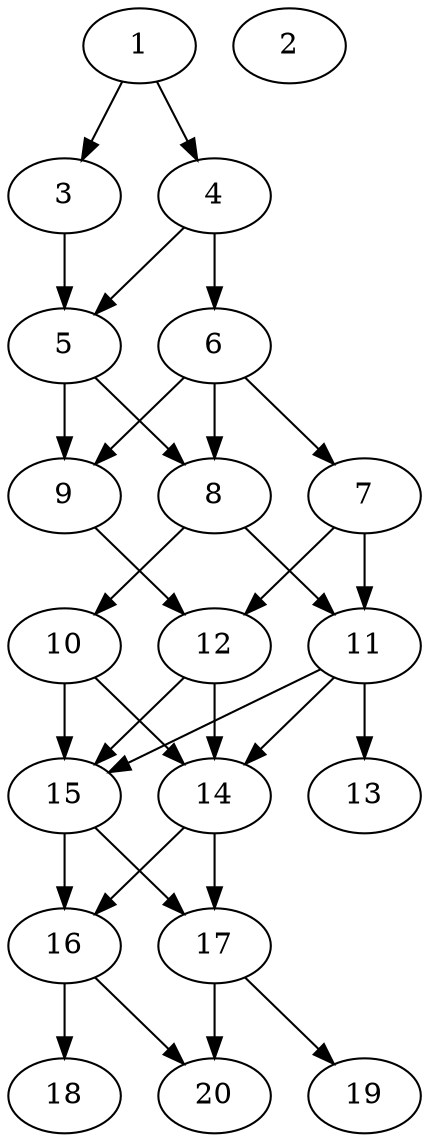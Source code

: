 // DAG automatically generated by daggen at Sat Jul 27 15:36:52 2019
// ./daggen --dot -n 20 --ccr 0.3 --fat 0.4 --regular 0.5 --density 0.8 --mindata 5242880 --maxdata 52428800 
digraph G {
  1 [size="64109227", alpha="0.03", expect_size="19232768"] 
  1 -> 3 [size ="19232768"]
  1 -> 4 [size ="19232768"]
  2 [size="40133973", alpha="0.00", expect_size="12040192"] 
  3 [size="160300373", alpha="0.07", expect_size="48090112"] 
  3 -> 5 [size ="48090112"]
  4 [size="124760747", alpha="0.11", expect_size="37428224"] 
  4 -> 5 [size ="37428224"]
  4 -> 6 [size ="37428224"]
  5 [size="168700587", alpha="0.09", expect_size="50610176"] 
  5 -> 8 [size ="50610176"]
  5 -> 9 [size ="50610176"]
  6 [size="90040320", alpha="0.07", expect_size="27012096"] 
  6 -> 7 [size ="27012096"]
  6 -> 8 [size ="27012096"]
  6 -> 9 [size ="27012096"]
  7 [size="82578773", alpha="0.04", expect_size="24773632"] 
  7 -> 11 [size ="24773632"]
  7 -> 12 [size ="24773632"]
  8 [size="51462827", alpha="0.11", expect_size="15438848"] 
  8 -> 10 [size ="15438848"]
  8 -> 11 [size ="15438848"]
  9 [size="107315200", alpha="0.05", expect_size="32194560"] 
  9 -> 12 [size ="32194560"]
  10 [size="38393173", alpha="0.13", expect_size="11517952"] 
  10 -> 14 [size ="11517952"]
  10 -> 15 [size ="11517952"]
  11 [size="157590187", alpha="0.15", expect_size="47277056"] 
  11 -> 13 [size ="47277056"]
  11 -> 14 [size ="47277056"]
  11 -> 15 [size ="47277056"]
  12 [size="21814613", alpha="0.06", expect_size="6544384"] 
  12 -> 14 [size ="6544384"]
  12 -> 15 [size ="6544384"]
  13 [size="25576107", alpha="0.19", expect_size="7672832"] 
  14 [size="78523733", alpha="0.11", expect_size="23557120"] 
  14 -> 16 [size ="23557120"]
  14 -> 17 [size ="23557120"]
  15 [size="165949440", alpha="0.09", expect_size="49784832"] 
  15 -> 16 [size ="49784832"]
  15 -> 17 [size ="49784832"]
  16 [size="79278080", alpha="0.14", expect_size="23783424"] 
  16 -> 18 [size ="23783424"]
  16 -> 20 [size ="23783424"]
  17 [size="136471893", alpha="0.12", expect_size="40941568"] 
  17 -> 19 [size ="40941568"]
  17 -> 20 [size ="40941568"]
  18 [size="164454400", alpha="0.15", expect_size="49336320"] 
  19 [size="95750827", alpha="0.06", expect_size="28725248"] 
  20 [size="135546880", alpha="0.13", expect_size="40664064"] 
}
